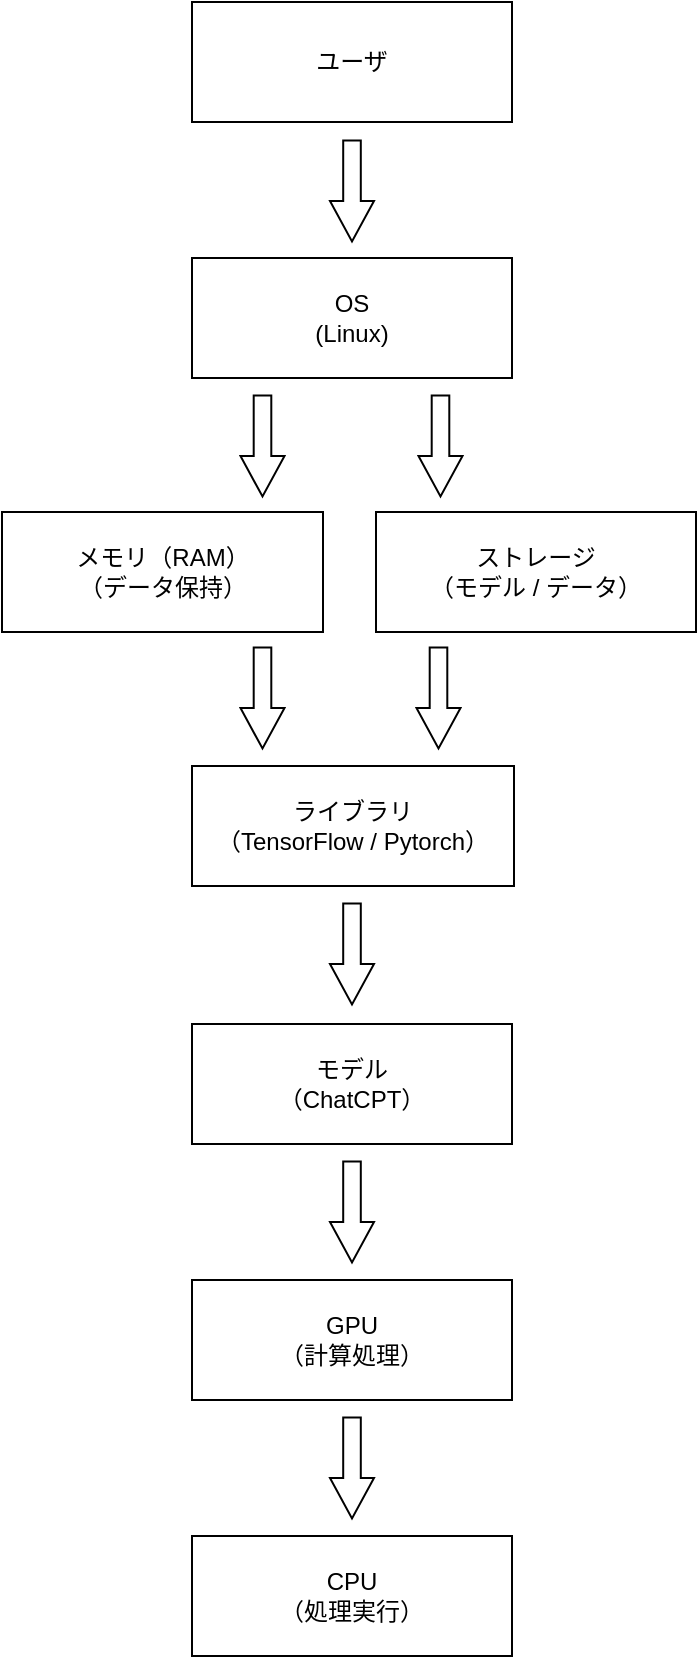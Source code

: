 <mxfile version="24.7.16">
  <diagram name="ページ1" id="5Ppg34Q_J_wkcTA9Yfi0">
    <mxGraphModel dx="945" dy="1153" grid="0" gridSize="10" guides="1" tooltips="1" connect="1" arrows="1" fold="1" page="0" pageScale="1" pageWidth="827" pageHeight="1169" math="0" shadow="0">
      <root>
        <mxCell id="0" />
        <mxCell id="1" parent="0" />
        <mxCell id="wnx1RE_d3P76iOob-3O8-1" value="ユーザ" style="rounded=0;whiteSpace=wrap;html=1;" parent="1" vertex="1">
          <mxGeometry x="86" y="-4" width="160" height="60" as="geometry" />
        </mxCell>
        <mxCell id="wnx1RE_d3P76iOob-3O8-2" value="OS&lt;div&gt;(Linux)&lt;/div&gt;" style="rounded=0;whiteSpace=wrap;html=1;" parent="1" vertex="1">
          <mxGeometry x="86" y="124" width="160" height="60" as="geometry" />
        </mxCell>
        <mxCell id="wnx1RE_d3P76iOob-3O8-4" value="ストレージ&lt;div&gt;（モデル / データ）&lt;/div&gt;" style="rounded=0;whiteSpace=wrap;html=1;" parent="1" vertex="1">
          <mxGeometry x="178" y="251" width="160" height="60" as="geometry" />
        </mxCell>
        <mxCell id="wnx1RE_d3P76iOob-3O8-5" value="メモリ（RAM）&lt;div&gt;（データ保持）&lt;/div&gt;" style="rounded=0;whiteSpace=wrap;html=1;" parent="1" vertex="1">
          <mxGeometry x="-9" y="251" width="160.5" height="60" as="geometry" />
        </mxCell>
        <mxCell id="wnx1RE_d3P76iOob-3O8-7" value="ライブラリ&lt;div&gt;（TensorFlow / Pytorch）&lt;/div&gt;" style="rounded=0;whiteSpace=wrap;html=1;" parent="1" vertex="1">
          <mxGeometry x="86" y="378" width="161" height="60" as="geometry" />
        </mxCell>
        <mxCell id="wnx1RE_d3P76iOob-3O8-8" value="モデル&lt;div&gt;（ChatCPT）&lt;/div&gt;" style="rounded=0;whiteSpace=wrap;html=1;" parent="1" vertex="1">
          <mxGeometry x="86" y="507" width="160" height="60" as="geometry" />
        </mxCell>
        <mxCell id="wnx1RE_d3P76iOob-3O8-9" value="GPU&lt;div&gt;（計算処理）&lt;/div&gt;" style="rounded=0;whiteSpace=wrap;html=1;" parent="1" vertex="1">
          <mxGeometry x="86" y="635" width="160" height="60" as="geometry" />
        </mxCell>
        <mxCell id="wnx1RE_d3P76iOob-3O8-13" value="" style="shape=singleArrow;whiteSpace=wrap;html=1;arrowWidth=0.4;arrowSize=0.4;rotation=90;" parent="1" vertex="1">
          <mxGeometry x="140.75" y="79.5" width="50.5" height="22" as="geometry" />
        </mxCell>
        <mxCell id="MCTeS0WO4B-k0CeAPKlD-10" value="" style="shape=singleArrow;whiteSpace=wrap;html=1;arrowWidth=0.4;arrowSize=0.4;rotation=90;" vertex="1" parent="1">
          <mxGeometry x="96" y="207" width="50.5" height="22" as="geometry" />
        </mxCell>
        <mxCell id="MCTeS0WO4B-k0CeAPKlD-11" value="" style="shape=singleArrow;whiteSpace=wrap;html=1;arrowWidth=0.4;arrowSize=0.4;rotation=90;" vertex="1" parent="1">
          <mxGeometry x="185" y="207" width="50.5" height="22" as="geometry" />
        </mxCell>
        <mxCell id="MCTeS0WO4B-k0CeAPKlD-12" value="" style="shape=singleArrow;whiteSpace=wrap;html=1;arrowWidth=0.4;arrowSize=0.4;rotation=90;" vertex="1" parent="1">
          <mxGeometry x="96" y="333" width="50.5" height="22" as="geometry" />
        </mxCell>
        <mxCell id="MCTeS0WO4B-k0CeAPKlD-13" value="" style="shape=singleArrow;whiteSpace=wrap;html=1;arrowWidth=0.4;arrowSize=0.4;rotation=90;" vertex="1" parent="1">
          <mxGeometry x="184" y="333" width="50.5" height="22" as="geometry" />
        </mxCell>
        <mxCell id="MCTeS0WO4B-k0CeAPKlD-14" value="" style="shape=singleArrow;whiteSpace=wrap;html=1;arrowWidth=0.4;arrowSize=0.4;rotation=90;" vertex="1" parent="1">
          <mxGeometry x="140.75" y="461" width="50.5" height="22" as="geometry" />
        </mxCell>
        <mxCell id="MCTeS0WO4B-k0CeAPKlD-15" value="" style="shape=singleArrow;whiteSpace=wrap;html=1;arrowWidth=0.4;arrowSize=0.4;rotation=90;" vertex="1" parent="1">
          <mxGeometry x="140.75" y="590" width="50.5" height="22" as="geometry" />
        </mxCell>
        <mxCell id="MCTeS0WO4B-k0CeAPKlD-16" style="edgeStyle=none;curved=1;rounded=0;orthogonalLoop=1;jettySize=auto;html=1;exitX=0.5;exitY=1;exitDx=0;exitDy=0;fontSize=12;startSize=8;endSize=8;" edge="1" parent="1" source="wnx1RE_d3P76iOob-3O8-9" target="wnx1RE_d3P76iOob-3O8-9">
          <mxGeometry relative="1" as="geometry" />
        </mxCell>
        <mxCell id="MCTeS0WO4B-k0CeAPKlD-23" value="" style="shape=singleArrow;whiteSpace=wrap;html=1;arrowWidth=0.4;arrowSize=0.4;rotation=90;" vertex="1" parent="1">
          <mxGeometry x="140.75" y="718" width="50.5" height="22" as="geometry" />
        </mxCell>
        <mxCell id="MCTeS0WO4B-k0CeAPKlD-24" value="CPU&lt;div&gt;（処理実行）&lt;/div&gt;" style="rounded=0;whiteSpace=wrap;html=1;" vertex="1" parent="1">
          <mxGeometry x="86" y="763" width="160" height="60" as="geometry" />
        </mxCell>
      </root>
    </mxGraphModel>
  </diagram>
</mxfile>
